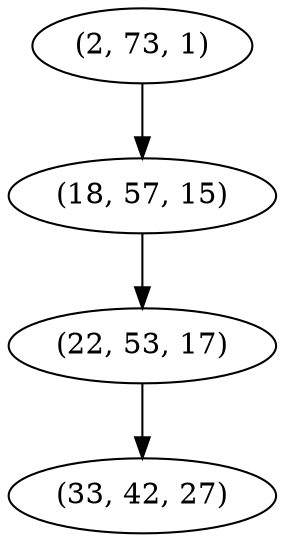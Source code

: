digraph tree {
    "(2, 73, 1)";
    "(18, 57, 15)";
    "(22, 53, 17)";
    "(33, 42, 27)";
    "(2, 73, 1)" -> "(18, 57, 15)";
    "(18, 57, 15)" -> "(22, 53, 17)";
    "(22, 53, 17)" -> "(33, 42, 27)";
}
